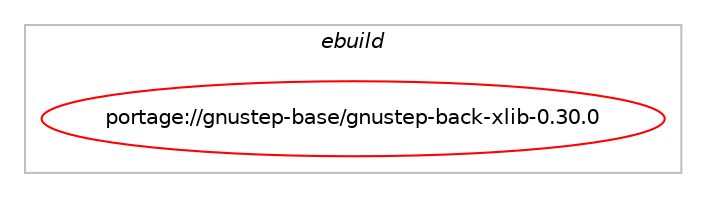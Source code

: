 digraph prolog {

# *************
# Graph options
# *************

newrank=true;
concentrate=true;
compound=true;
graph [rankdir=LR,fontname=Helvetica,fontsize=10,ranksep=1.5];#, ranksep=2.5, nodesep=0.2];
edge  [arrowhead=vee];
node  [fontname=Helvetica,fontsize=10];

# **********
# The ebuild
# **********

subgraph cluster_leftcol {
color=gray;
label=<<i>ebuild</i>>;
id [label="portage://gnustep-base/gnustep-back-xlib-0.30.0", color=red, width=4, href="../gnustep-base/gnustep-back-xlib-0.30.0.svg"];
}

# ****************
# The dependencies
# ****************

subgraph cluster_midcol {
color=gray;
label=<<i>dependencies</i>>;
subgraph cluster_compile {
fillcolor="#eeeeee";
style=filled;
label=<<i>compile</i>>;
# *** BEGIN UNKNOWN DEPENDENCY TYPE (TODO) ***
# id -> equal(use_conditional_group(positive,doc,portage://gnustep-base/gnustep-back-xlib-0.30.0,[package_dependency(portage://gnustep-base/gnustep-back-xlib-0.30.0,install,no,virtual,texi2dvi,none,[,,],[],[]),package_dependency(portage://gnustep-base/gnustep-back-xlib-0.30.0,install,no,dev-tex,latex2html,none,[,,],[],[]),package_dependency(portage://gnustep-base/gnustep-back-xlib-0.30.0,install,no,app-text,texi2html,none,[,,],[],[])]))
# *** END UNKNOWN DEPENDENCY TYPE (TODO) ***

# *** BEGIN UNKNOWN DEPENDENCY TYPE (TODO) ***
# id -> equal(use_conditional_group(positive,opengl,portage://gnustep-base/gnustep-back-xlib-0.30.0,[package_dependency(portage://gnustep-base/gnustep-back-xlib-0.30.0,install,no,virtual,opengl,none,[,,],[],[]),package_dependency(portage://gnustep-base/gnustep-back-xlib-0.30.0,install,no,virtual,glu,none,[,,],[],[])]))
# *** END UNKNOWN DEPENDENCY TYPE (TODO) ***

# *** BEGIN UNKNOWN DEPENDENCY TYPE (TODO) ***
# id -> equal(package_dependency(portage://gnustep-base/gnustep-back-xlib-0.30.0,install,no,gnustep-base,gnustep-gui,equal,[0.30*,,,0.30*],[],[]))
# *** END UNKNOWN DEPENDENCY TYPE (TODO) ***

# *** BEGIN UNKNOWN DEPENDENCY TYPE (TODO) ***
# id -> equal(package_dependency(portage://gnustep-base/gnustep-back-xlib-0.30.0,install,no,media-libs,freetype,greaterequal,[2.1.9,,,2.1.9],[],[]))
# *** END UNKNOWN DEPENDENCY TYPE (TODO) ***

# *** BEGIN UNKNOWN DEPENDENCY TYPE (TODO) ***
# id -> equal(package_dependency(portage://gnustep-base/gnustep-back-xlib-0.30.0,install,no,x11-libs,libICE,none,[,,],[],[]))
# *** END UNKNOWN DEPENDENCY TYPE (TODO) ***

# *** BEGIN UNKNOWN DEPENDENCY TYPE (TODO) ***
# id -> equal(package_dependency(portage://gnustep-base/gnustep-back-xlib-0.30.0,install,no,x11-libs,libSM,none,[,,],[],[]))
# *** END UNKNOWN DEPENDENCY TYPE (TODO) ***

# *** BEGIN UNKNOWN DEPENDENCY TYPE (TODO) ***
# id -> equal(package_dependency(portage://gnustep-base/gnustep-back-xlib-0.30.0,install,no,x11-libs,libX11,none,[,,],[],[]))
# *** END UNKNOWN DEPENDENCY TYPE (TODO) ***

# *** BEGIN UNKNOWN DEPENDENCY TYPE (TODO) ***
# id -> equal(package_dependency(portage://gnustep-base/gnustep-back-xlib-0.30.0,install,no,x11-libs,libXext,none,[,,],[],[]))
# *** END UNKNOWN DEPENDENCY TYPE (TODO) ***

# *** BEGIN UNKNOWN DEPENDENCY TYPE (TODO) ***
# id -> equal(package_dependency(portage://gnustep-base/gnustep-back-xlib-0.30.0,install,no,x11-libs,libXft,none,[,,],[],[]))
# *** END UNKNOWN DEPENDENCY TYPE (TODO) ***

# *** BEGIN UNKNOWN DEPENDENCY TYPE (TODO) ***
# id -> equal(package_dependency(portage://gnustep-base/gnustep-back-xlib-0.30.0,install,no,x11-libs,libXi,none,[,,],[],[]))
# *** END UNKNOWN DEPENDENCY TYPE (TODO) ***

# *** BEGIN UNKNOWN DEPENDENCY TYPE (TODO) ***
# id -> equal(package_dependency(portage://gnustep-base/gnustep-back-xlib-0.30.0,install,no,x11-libs,libXmu,none,[,,],[],[]))
# *** END UNKNOWN DEPENDENCY TYPE (TODO) ***

# *** BEGIN UNKNOWN DEPENDENCY TYPE (TODO) ***
# id -> equal(package_dependency(portage://gnustep-base/gnustep-back-xlib-0.30.0,install,no,x11-libs,libXrender,none,[,,],[],[]))
# *** END UNKNOWN DEPENDENCY TYPE (TODO) ***

# *** BEGIN UNKNOWN DEPENDENCY TYPE (TODO) ***
# id -> equal(package_dependency(portage://gnustep-base/gnustep-back-xlib-0.30.0,install,no,x11-libs,libXt,none,[,,],[],[]))
# *** END UNKNOWN DEPENDENCY TYPE (TODO) ***

# *** BEGIN UNKNOWN DEPENDENCY TYPE (TODO) ***
# id -> equal(package_dependency(portage://gnustep-base/gnustep-back-xlib-0.30.0,install,weak,gnustep-base,gnustep-back-art,none,[,,],[],[]))
# *** END UNKNOWN DEPENDENCY TYPE (TODO) ***

# *** BEGIN UNKNOWN DEPENDENCY TYPE (TODO) ***
# id -> equal(package_dependency(portage://gnustep-base/gnustep-back-xlib-0.30.0,install,weak,gnustep-base,gnustep-back-cairo,none,[,,],[],[]))
# *** END UNKNOWN DEPENDENCY TYPE (TODO) ***

}
subgraph cluster_compileandrun {
fillcolor="#eeeeee";
style=filled;
label=<<i>compile and run</i>>;
}
subgraph cluster_run {
fillcolor="#eeeeee";
style=filled;
label=<<i>run</i>>;
# *** BEGIN UNKNOWN DEPENDENCY TYPE (TODO) ***
# id -> equal(use_conditional_group(positive,doc,portage://gnustep-base/gnustep-back-xlib-0.30.0,[package_dependency(portage://gnustep-base/gnustep-back-xlib-0.30.0,run,no,virtual,texi2dvi,none,[,,],[],[]),package_dependency(portage://gnustep-base/gnustep-back-xlib-0.30.0,run,no,dev-tex,latex2html,none,[,,],[],[]),package_dependency(portage://gnustep-base/gnustep-back-xlib-0.30.0,run,no,app-text,texi2html,none,[,,],[],[])]))
# *** END UNKNOWN DEPENDENCY TYPE (TODO) ***

# *** BEGIN UNKNOWN DEPENDENCY TYPE (TODO) ***
# id -> equal(use_conditional_group(positive,opengl,portage://gnustep-base/gnustep-back-xlib-0.30.0,[package_dependency(portage://gnustep-base/gnustep-back-xlib-0.30.0,run,no,virtual,opengl,none,[,,],[],[]),package_dependency(portage://gnustep-base/gnustep-back-xlib-0.30.0,run,no,virtual,glu,none,[,,],[],[])]))
# *** END UNKNOWN DEPENDENCY TYPE (TODO) ***

# *** BEGIN UNKNOWN DEPENDENCY TYPE (TODO) ***
# id -> equal(package_dependency(portage://gnustep-base/gnustep-back-xlib-0.30.0,run,no,gnustep-base,gnustep-gui,equal,[0.30*,,,0.30*],[],[]))
# *** END UNKNOWN DEPENDENCY TYPE (TODO) ***

# *** BEGIN UNKNOWN DEPENDENCY TYPE (TODO) ***
# id -> equal(package_dependency(portage://gnustep-base/gnustep-back-xlib-0.30.0,run,no,media-libs,freetype,greaterequal,[2.1.9,,,2.1.9],[],[]))
# *** END UNKNOWN DEPENDENCY TYPE (TODO) ***

# *** BEGIN UNKNOWN DEPENDENCY TYPE (TODO) ***
# id -> equal(package_dependency(portage://gnustep-base/gnustep-back-xlib-0.30.0,run,no,x11-libs,libICE,none,[,,],[],[]))
# *** END UNKNOWN DEPENDENCY TYPE (TODO) ***

# *** BEGIN UNKNOWN DEPENDENCY TYPE (TODO) ***
# id -> equal(package_dependency(portage://gnustep-base/gnustep-back-xlib-0.30.0,run,no,x11-libs,libSM,none,[,,],[],[]))
# *** END UNKNOWN DEPENDENCY TYPE (TODO) ***

# *** BEGIN UNKNOWN DEPENDENCY TYPE (TODO) ***
# id -> equal(package_dependency(portage://gnustep-base/gnustep-back-xlib-0.30.0,run,no,x11-libs,libX11,none,[,,],[],[]))
# *** END UNKNOWN DEPENDENCY TYPE (TODO) ***

# *** BEGIN UNKNOWN DEPENDENCY TYPE (TODO) ***
# id -> equal(package_dependency(portage://gnustep-base/gnustep-back-xlib-0.30.0,run,no,x11-libs,libXext,none,[,,],[],[]))
# *** END UNKNOWN DEPENDENCY TYPE (TODO) ***

# *** BEGIN UNKNOWN DEPENDENCY TYPE (TODO) ***
# id -> equal(package_dependency(portage://gnustep-base/gnustep-back-xlib-0.30.0,run,no,x11-libs,libXft,none,[,,],[],[]))
# *** END UNKNOWN DEPENDENCY TYPE (TODO) ***

# *** BEGIN UNKNOWN DEPENDENCY TYPE (TODO) ***
# id -> equal(package_dependency(portage://gnustep-base/gnustep-back-xlib-0.30.0,run,no,x11-libs,libXi,none,[,,],[],[]))
# *** END UNKNOWN DEPENDENCY TYPE (TODO) ***

# *** BEGIN UNKNOWN DEPENDENCY TYPE (TODO) ***
# id -> equal(package_dependency(portage://gnustep-base/gnustep-back-xlib-0.30.0,run,no,x11-libs,libXmu,none,[,,],[],[]))
# *** END UNKNOWN DEPENDENCY TYPE (TODO) ***

# *** BEGIN UNKNOWN DEPENDENCY TYPE (TODO) ***
# id -> equal(package_dependency(portage://gnustep-base/gnustep-back-xlib-0.30.0,run,no,x11-libs,libXrender,none,[,,],[],[]))
# *** END UNKNOWN DEPENDENCY TYPE (TODO) ***

# *** BEGIN UNKNOWN DEPENDENCY TYPE (TODO) ***
# id -> equal(package_dependency(portage://gnustep-base/gnustep-back-xlib-0.30.0,run,no,x11-libs,libXt,none,[,,],[],[]))
# *** END UNKNOWN DEPENDENCY TYPE (TODO) ***

# *** BEGIN UNKNOWN DEPENDENCY TYPE (TODO) ***
# id -> equal(package_dependency(portage://gnustep-base/gnustep-back-xlib-0.30.0,run,weak,gnustep-base,gnustep-back-art,none,[,,],[],[]))
# *** END UNKNOWN DEPENDENCY TYPE (TODO) ***

# *** BEGIN UNKNOWN DEPENDENCY TYPE (TODO) ***
# id -> equal(package_dependency(portage://gnustep-base/gnustep-back-xlib-0.30.0,run,weak,gnustep-base,gnustep-back-cairo,none,[,,],[],[]))
# *** END UNKNOWN DEPENDENCY TYPE (TODO) ***

}
}

# **************
# The candidates
# **************

subgraph cluster_choices {
rank=same;
color=gray;
label=<<i>candidates</i>>;

}

}
